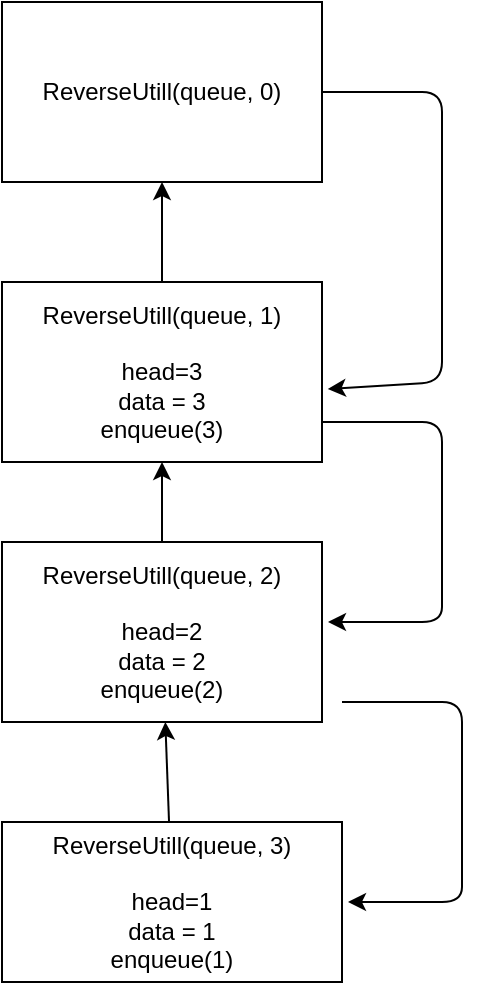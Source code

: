 <mxfile>
    <diagram id="1x96Ks_4tgpxFOihvYiP" name="Page-1">
        <mxGraphModel dx="489" dy="514" grid="1" gridSize="10" guides="1" tooltips="1" connect="1" arrows="1" fold="1" page="1" pageScale="1" pageWidth="827" pageHeight="1169" math="0" shadow="0">
            <root>
                <mxCell id="0"/>
                <mxCell id="1" parent="0"/>
                <mxCell id="8" value="" style="edgeStyle=none;html=1;" edge="1" parent="1" source="2" target="3">
                    <mxGeometry relative="1" as="geometry"/>
                </mxCell>
                <mxCell id="2" value="ReverseUtill(queue, 3)&lt;br&gt;&lt;br&gt;head=1&lt;br&gt;data = 1&lt;br&gt;enqueue(1)" style="rounded=0;whiteSpace=wrap;html=1;" vertex="1" parent="1">
                    <mxGeometry x="80" y="420" width="170" height="80" as="geometry"/>
                </mxCell>
                <mxCell id="9" value="" style="edgeStyle=none;html=1;" edge="1" parent="1" source="3" target="5">
                    <mxGeometry relative="1" as="geometry"/>
                </mxCell>
                <mxCell id="3" value="ReverseUtill(queue, 2)&lt;br&gt;&lt;br&gt;head=2&lt;br&gt;data = 2&lt;br&gt;enqueue(2)" style="rounded=0;whiteSpace=wrap;html=1;" vertex="1" parent="1">
                    <mxGeometry x="80" y="280" width="160" height="90" as="geometry"/>
                </mxCell>
                <mxCell id="10" value="" style="edgeStyle=none;html=1;" edge="1" parent="1" source="5" target="6">
                    <mxGeometry relative="1" as="geometry"/>
                </mxCell>
                <mxCell id="5" value="ReverseUtill(queue, 1)&lt;br&gt;&lt;br&gt;head=3&lt;br&gt;data = 3&lt;br&gt;enqueue(3)" style="rounded=0;whiteSpace=wrap;html=1;" vertex="1" parent="1">
                    <mxGeometry x="80" y="150" width="160" height="90" as="geometry"/>
                </mxCell>
                <mxCell id="6" value="ReverseUtill(queue, 0)&lt;br&gt;" style="rounded=0;whiteSpace=wrap;html=1;" vertex="1" parent="1">
                    <mxGeometry x="80" y="10" width="160" height="90" as="geometry"/>
                </mxCell>
                <mxCell id="11" value="" style="endArrow=classic;html=1;exitX=1;exitY=0.5;exitDx=0;exitDy=0;entryX=1.018;entryY=0.594;entryDx=0;entryDy=0;entryPerimeter=0;" edge="1" parent="1" source="6" target="5">
                    <mxGeometry width="50" height="50" relative="1" as="geometry">
                        <mxPoint x="230" y="270" as="sourcePoint"/>
                        <mxPoint x="280" y="220" as="targetPoint"/>
                        <Array as="points">
                            <mxPoint x="300" y="55"/>
                            <mxPoint x="300" y="200"/>
                        </Array>
                    </mxGeometry>
                </mxCell>
                <mxCell id="12" value="" style="endArrow=classic;html=1;exitX=1;exitY=0.5;exitDx=0;exitDy=0;" edge="1" parent="1">
                    <mxGeometry width="50" height="50" relative="1" as="geometry">
                        <mxPoint x="240" y="220" as="sourcePoint"/>
                        <mxPoint x="243" y="320" as="targetPoint"/>
                        <Array as="points">
                            <mxPoint x="300" y="220"/>
                            <mxPoint x="300" y="295"/>
                            <mxPoint x="300" y="320"/>
                        </Array>
                    </mxGeometry>
                </mxCell>
                <mxCell id="14" value="" style="endArrow=classic;html=1;exitX=1;exitY=0.5;exitDx=0;exitDy=0;" edge="1" parent="1">
                    <mxGeometry width="50" height="50" relative="1" as="geometry">
                        <mxPoint x="250" y="360" as="sourcePoint"/>
                        <mxPoint x="253" y="460" as="targetPoint"/>
                        <Array as="points">
                            <mxPoint x="310" y="360"/>
                            <mxPoint x="310" y="435"/>
                            <mxPoint x="310" y="460"/>
                        </Array>
                    </mxGeometry>
                </mxCell>
            </root>
        </mxGraphModel>
    </diagram>
</mxfile>
